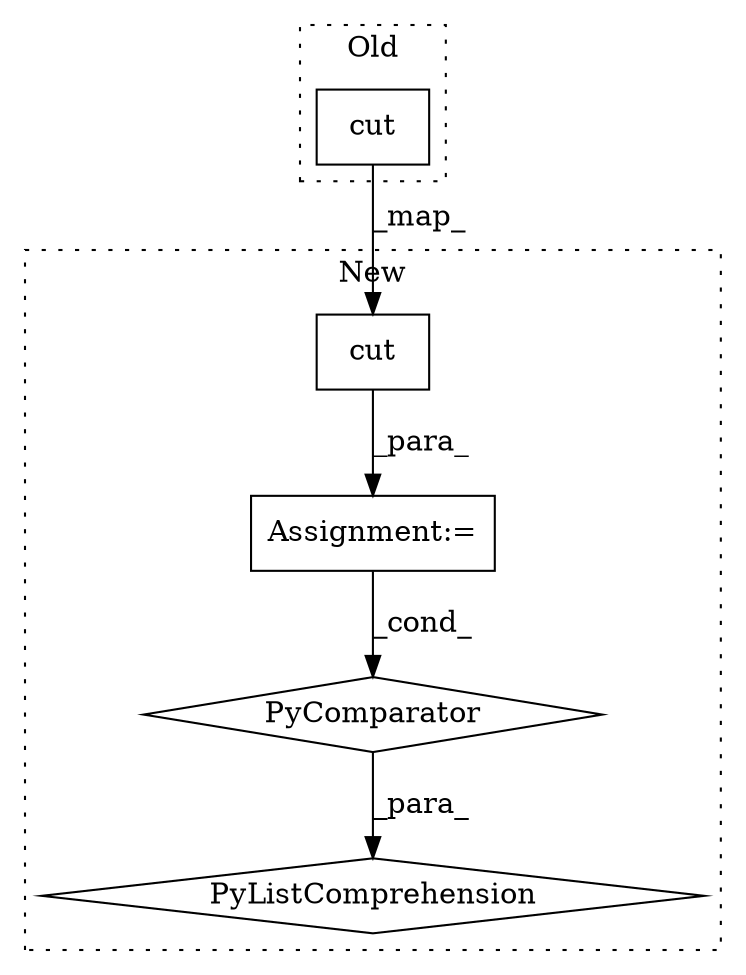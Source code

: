 digraph G {
subgraph cluster0 {
1 [label="cut" a="32" s="1630,1644" l="4,1" shape="box"];
label = "Old";
style="dotted";
}
subgraph cluster1 {
2 [label="cut" a="32" s="2329,2343" l="4,1" shape="box"];
3 [label="PyListComprehension" a="109" s="2239" l="199" shape="diamond"];
4 [label="PyComparator" a="113" s="2313" l="117" shape="diamond"];
5 [label="Assignment:=" a="7" s="2313" l="117" shape="box"];
label = "New";
style="dotted";
}
1 -> 2 [label="_map_"];
2 -> 5 [label="_para_"];
4 -> 3 [label="_para_"];
5 -> 4 [label="_cond_"];
}